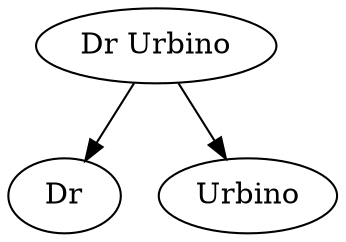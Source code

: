 strict digraph "GNE name tree: Dr Urbino" {
Dr;
"Dr Urbino";
Urbino;
"Dr Urbino" -> Dr;
"Dr Urbino" -> Urbino;
}

